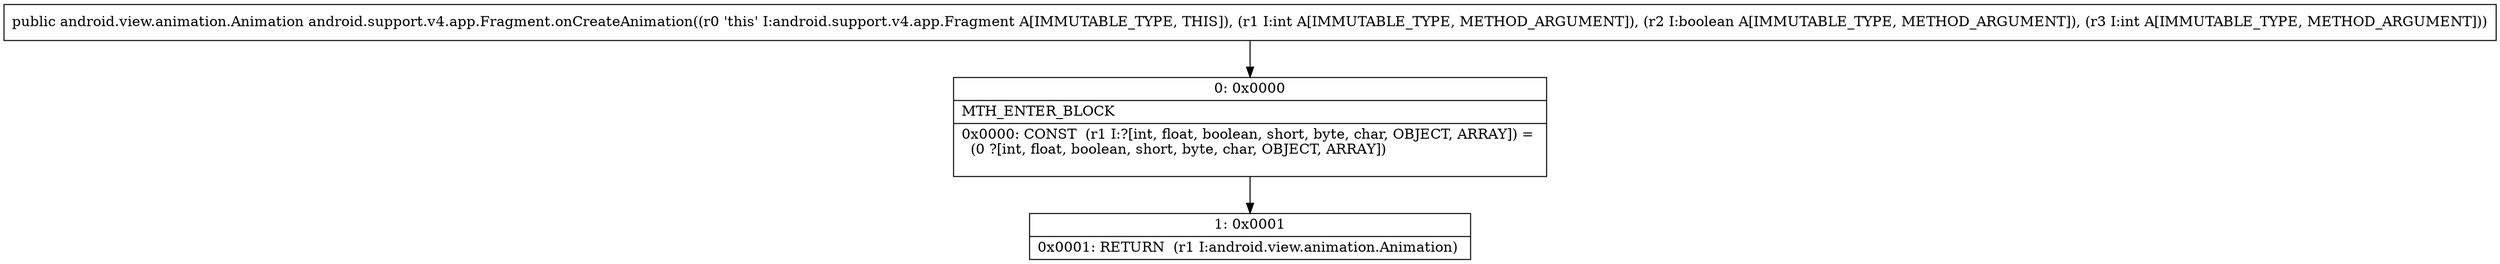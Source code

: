 digraph "CFG forandroid.support.v4.app.Fragment.onCreateAnimation(IZI)Landroid\/view\/animation\/Animation;" {
Node_0 [shape=record,label="{0\:\ 0x0000|MTH_ENTER_BLOCK\l|0x0000: CONST  (r1 I:?[int, float, boolean, short, byte, char, OBJECT, ARRAY]) = \l  (0 ?[int, float, boolean, short, byte, char, OBJECT, ARRAY])\l \l}"];
Node_1 [shape=record,label="{1\:\ 0x0001|0x0001: RETURN  (r1 I:android.view.animation.Animation) \l}"];
MethodNode[shape=record,label="{public android.view.animation.Animation android.support.v4.app.Fragment.onCreateAnimation((r0 'this' I:android.support.v4.app.Fragment A[IMMUTABLE_TYPE, THIS]), (r1 I:int A[IMMUTABLE_TYPE, METHOD_ARGUMENT]), (r2 I:boolean A[IMMUTABLE_TYPE, METHOD_ARGUMENT]), (r3 I:int A[IMMUTABLE_TYPE, METHOD_ARGUMENT])) }"];
MethodNode -> Node_0;
Node_0 -> Node_1;
}


